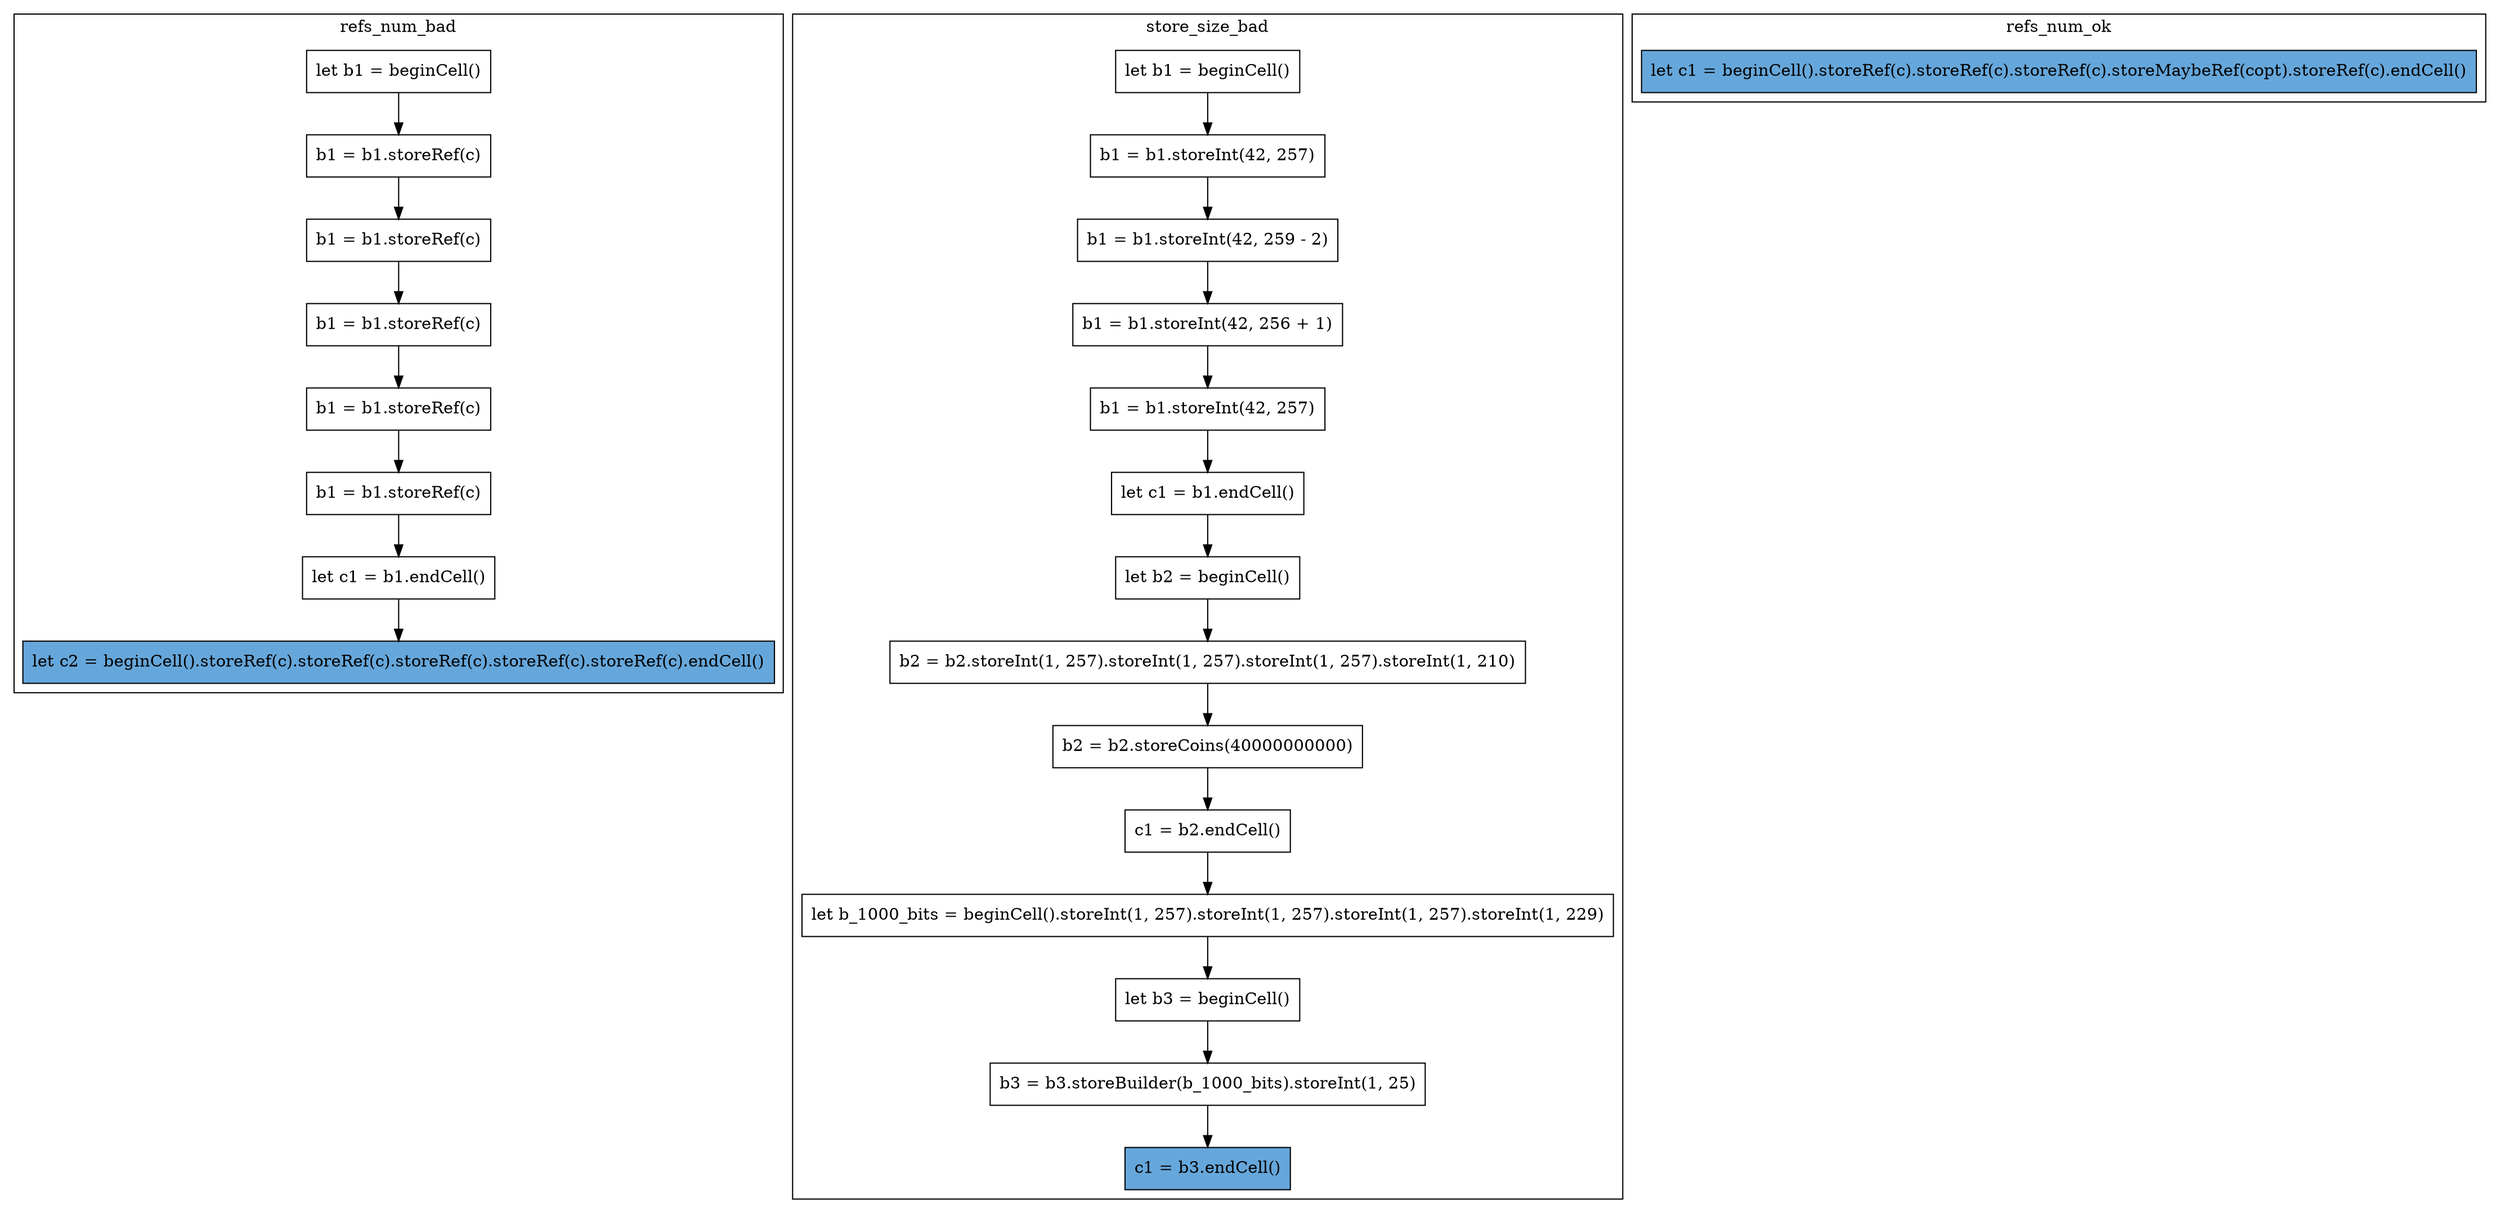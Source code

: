 digraph "cell-overflow" {
    node [shape=box];
    subgraph "cluster_refs_num_bad" {
        label="refs_num_bad";
        "refs_num_bad_143" [label="let b1 = beginCell()"];
        "refs_num_bad_144" [label="b1 = b1.storeRef(c)"];
        "refs_num_bad_146" [label="b1 = b1.storeRef(c)"];
        "refs_num_bad_148" [label="b1 = b1.storeRef(c)"];
        "refs_num_bad_150" [label="b1 = b1.storeRef(c)"];
        "refs_num_bad_152" [label="b1 = b1.storeRef(c)"];
        "refs_num_bad_154" [label="let c1 = b1.endCell()"];
        "refs_num_bad_156" [label="let c2 = beginCell().storeRef(c).storeRef(c).storeRef(c).storeRef(c).storeRef(c).endCell()",style=filled,fillcolor="#66A7DB"];
        "refs_num_bad_143" -> "refs_num_bad_144";
        "refs_num_bad_144" -> "refs_num_bad_146";
        "refs_num_bad_146" -> "refs_num_bad_148";
        "refs_num_bad_148" -> "refs_num_bad_150";
        "refs_num_bad_150" -> "refs_num_bad_152";
        "refs_num_bad_152" -> "refs_num_bad_154";
        "refs_num_bad_154" -> "refs_num_bad_156";
    }
    subgraph "cluster_store_size_bad" {
        label="store_size_bad";
        "store_size_bad_158" [label="let b1 = beginCell()"];
        "store_size_bad_159" [label="b1 = b1.storeInt(42, 257)"];
        "store_size_bad_161" [label="b1 = b1.storeInt(42, 259 - 2)"];
        "store_size_bad_163" [label="b1 = b1.storeInt(42, 256 + 1)"];
        "store_size_bad_165" [label="b1 = b1.storeInt(42, 257)"];
        "store_size_bad_167" [label="let c1 = b1.endCell()"];
        "store_size_bad_169" [label="let b2 = beginCell()"];
        "store_size_bad_171" [label="b2 = b2.storeInt(1, 257).storeInt(1, 257).storeInt(1, 257).storeInt(1, 210)"];
        "store_size_bad_173" [label="b2 = b2.storeCoins(40000000000)"];
        "store_size_bad_175" [label="c1 = b2.endCell()"];
        "store_size_bad_177" [label="let b_1000_bits = beginCell().storeInt(1, 257).storeInt(1, 257).storeInt(1, 257).storeInt(1, 229)"];
        "store_size_bad_179" [label="let b3 = beginCell()"];
        "store_size_bad_181" [label="b3 = b3.storeBuilder(b_1000_bits).storeInt(1, 25)"];
        "store_size_bad_183" [label="c1 = b3.endCell()",style=filled,fillcolor="#66A7DB"];
        "store_size_bad_158" -> "store_size_bad_159";
        "store_size_bad_159" -> "store_size_bad_161";
        "store_size_bad_161" -> "store_size_bad_163";
        "store_size_bad_163" -> "store_size_bad_165";
        "store_size_bad_165" -> "store_size_bad_167";
        "store_size_bad_167" -> "store_size_bad_169";
        "store_size_bad_169" -> "store_size_bad_171";
        "store_size_bad_171" -> "store_size_bad_173";
        "store_size_bad_173" -> "store_size_bad_175";
        "store_size_bad_175" -> "store_size_bad_177";
        "store_size_bad_177" -> "store_size_bad_179";
        "store_size_bad_179" -> "store_size_bad_181";
        "store_size_bad_181" -> "store_size_bad_183";
    }
    subgraph "cluster_refs_num_ok" {
        label="refs_num_ok";
        "refs_num_ok_185" [label="let c1 = beginCell().storeRef(c).storeRef(c).storeRef(c).storeMaybeRef(copt).storeRef(c).endCell()",style=filled,fillcolor="#66A7DB"];
    }
}
